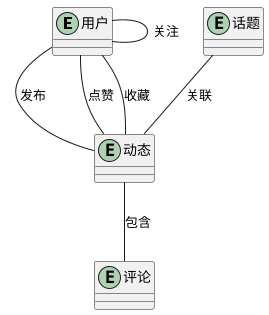 @startuml

entity 用户
entity 话题
entity 动态
entity 评论

话题 -- 动态 : 关联
动态 -- 评论 : 包含
用户 -- 动态 : 发布
用户 -- 动态 : 点赞
用户 -- 动态 : 收藏
用户 -- 用户 : 关注

@enduml
